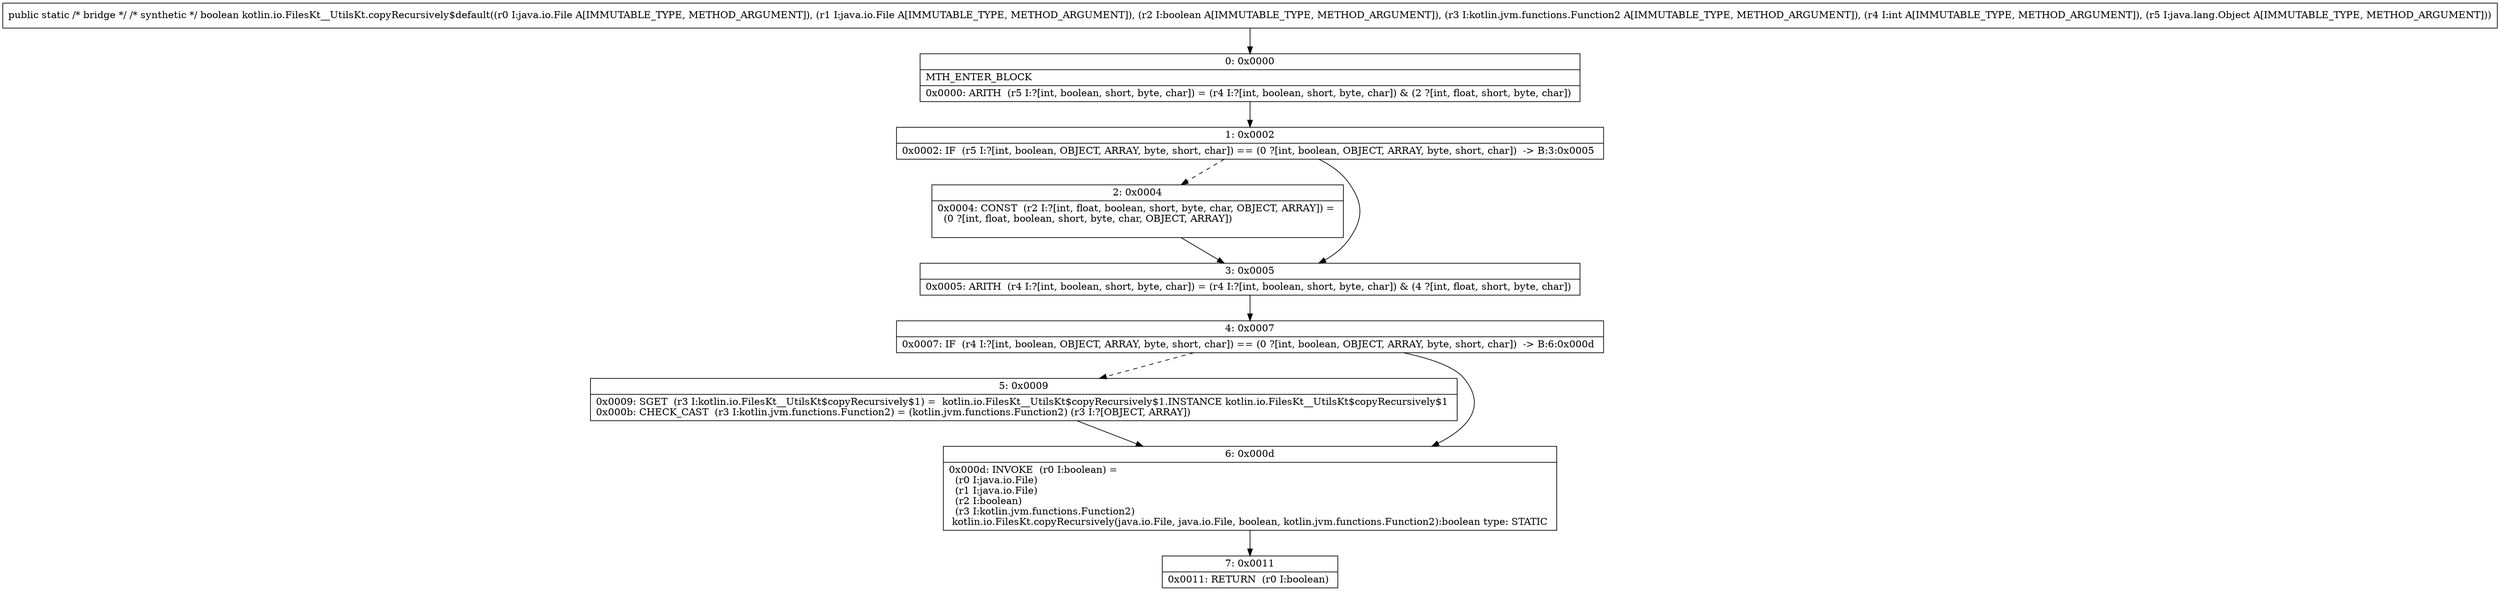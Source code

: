 digraph "CFG forkotlin.io.FilesKt__UtilsKt.copyRecursively$default(Ljava\/io\/File;Ljava\/io\/File;ZLkotlin\/jvm\/functions\/Function2;ILjava\/lang\/Object;)Z" {
Node_0 [shape=record,label="{0\:\ 0x0000|MTH_ENTER_BLOCK\l|0x0000: ARITH  (r5 I:?[int, boolean, short, byte, char]) = (r4 I:?[int, boolean, short, byte, char]) & (2 ?[int, float, short, byte, char]) \l}"];
Node_1 [shape=record,label="{1\:\ 0x0002|0x0002: IF  (r5 I:?[int, boolean, OBJECT, ARRAY, byte, short, char]) == (0 ?[int, boolean, OBJECT, ARRAY, byte, short, char])  \-\> B:3:0x0005 \l}"];
Node_2 [shape=record,label="{2\:\ 0x0004|0x0004: CONST  (r2 I:?[int, float, boolean, short, byte, char, OBJECT, ARRAY]) = \l  (0 ?[int, float, boolean, short, byte, char, OBJECT, ARRAY])\l \l}"];
Node_3 [shape=record,label="{3\:\ 0x0005|0x0005: ARITH  (r4 I:?[int, boolean, short, byte, char]) = (r4 I:?[int, boolean, short, byte, char]) & (4 ?[int, float, short, byte, char]) \l}"];
Node_4 [shape=record,label="{4\:\ 0x0007|0x0007: IF  (r4 I:?[int, boolean, OBJECT, ARRAY, byte, short, char]) == (0 ?[int, boolean, OBJECT, ARRAY, byte, short, char])  \-\> B:6:0x000d \l}"];
Node_5 [shape=record,label="{5\:\ 0x0009|0x0009: SGET  (r3 I:kotlin.io.FilesKt__UtilsKt$copyRecursively$1) =  kotlin.io.FilesKt__UtilsKt$copyRecursively$1.INSTANCE kotlin.io.FilesKt__UtilsKt$copyRecursively$1 \l0x000b: CHECK_CAST  (r3 I:kotlin.jvm.functions.Function2) = (kotlin.jvm.functions.Function2) (r3 I:?[OBJECT, ARRAY]) \l}"];
Node_6 [shape=record,label="{6\:\ 0x000d|0x000d: INVOKE  (r0 I:boolean) = \l  (r0 I:java.io.File)\l  (r1 I:java.io.File)\l  (r2 I:boolean)\l  (r3 I:kotlin.jvm.functions.Function2)\l kotlin.io.FilesKt.copyRecursively(java.io.File, java.io.File, boolean, kotlin.jvm.functions.Function2):boolean type: STATIC \l}"];
Node_7 [shape=record,label="{7\:\ 0x0011|0x0011: RETURN  (r0 I:boolean) \l}"];
MethodNode[shape=record,label="{public static \/* bridge *\/ \/* synthetic *\/ boolean kotlin.io.FilesKt__UtilsKt.copyRecursively$default((r0 I:java.io.File A[IMMUTABLE_TYPE, METHOD_ARGUMENT]), (r1 I:java.io.File A[IMMUTABLE_TYPE, METHOD_ARGUMENT]), (r2 I:boolean A[IMMUTABLE_TYPE, METHOD_ARGUMENT]), (r3 I:kotlin.jvm.functions.Function2 A[IMMUTABLE_TYPE, METHOD_ARGUMENT]), (r4 I:int A[IMMUTABLE_TYPE, METHOD_ARGUMENT]), (r5 I:java.lang.Object A[IMMUTABLE_TYPE, METHOD_ARGUMENT])) }"];
MethodNode -> Node_0;
Node_0 -> Node_1;
Node_1 -> Node_2[style=dashed];
Node_1 -> Node_3;
Node_2 -> Node_3;
Node_3 -> Node_4;
Node_4 -> Node_5[style=dashed];
Node_4 -> Node_6;
Node_5 -> Node_6;
Node_6 -> Node_7;
}

